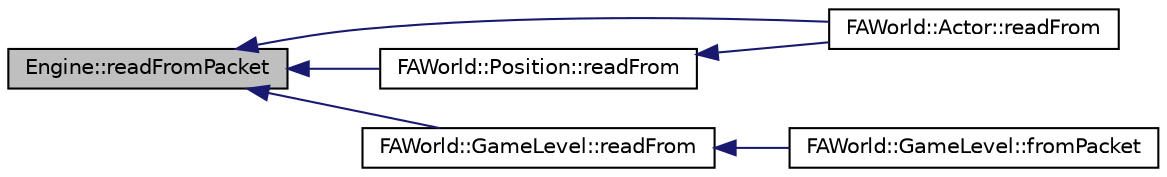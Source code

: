 digraph G
{
  edge [fontname="Helvetica",fontsize="10",labelfontname="Helvetica",labelfontsize="10"];
  node [fontname="Helvetica",fontsize="10",shape=record];
  rankdir="LR";
  Node1 [label="Engine::readFromPacket",height=0.2,width=0.4,color="black", fillcolor="grey75", style="filled" fontcolor="black"];
  Node1 -> Node2 [dir="back",color="midnightblue",fontsize="10",style="solid",fontname="Helvetica"];
  Node2 [label="FAWorld::Actor::readFrom",height=0.2,width=0.4,color="black", fillcolor="white", style="filled",URL="$class_f_a_world_1_1_actor.html#ab53e39ee1f8c51d83f403f7c3c44ca21"];
  Node1 -> Node3 [dir="back",color="midnightblue",fontsize="10",style="solid",fontname="Helvetica"];
  Node3 [label="FAWorld::GameLevel::readFrom",height=0.2,width=0.4,color="black", fillcolor="white", style="filled",URL="$class_f_a_world_1_1_game_level.html#a4d42834e0c80453fb03c2b8b2208269f"];
  Node3 -> Node4 [dir="back",color="midnightblue",fontsize="10",style="solid",fontname="Helvetica"];
  Node4 [label="FAWorld::GameLevel::fromPacket",height=0.2,width=0.4,color="black", fillcolor="white", style="filled",URL="$class_f_a_world_1_1_game_level.html#a1baa844313c2a3c6bc6ab98043aa8ddb"];
  Node1 -> Node5 [dir="back",color="midnightblue",fontsize="10",style="solid",fontname="Helvetica"];
  Node5 [label="FAWorld::Position::readFrom",height=0.2,width=0.4,color="black", fillcolor="white", style="filled",URL="$class_f_a_world_1_1_position.html#af980b9e7511b02011f5605d1254e878e"];
  Node5 -> Node2 [dir="back",color="midnightblue",fontsize="10",style="solid",fontname="Helvetica"];
}
